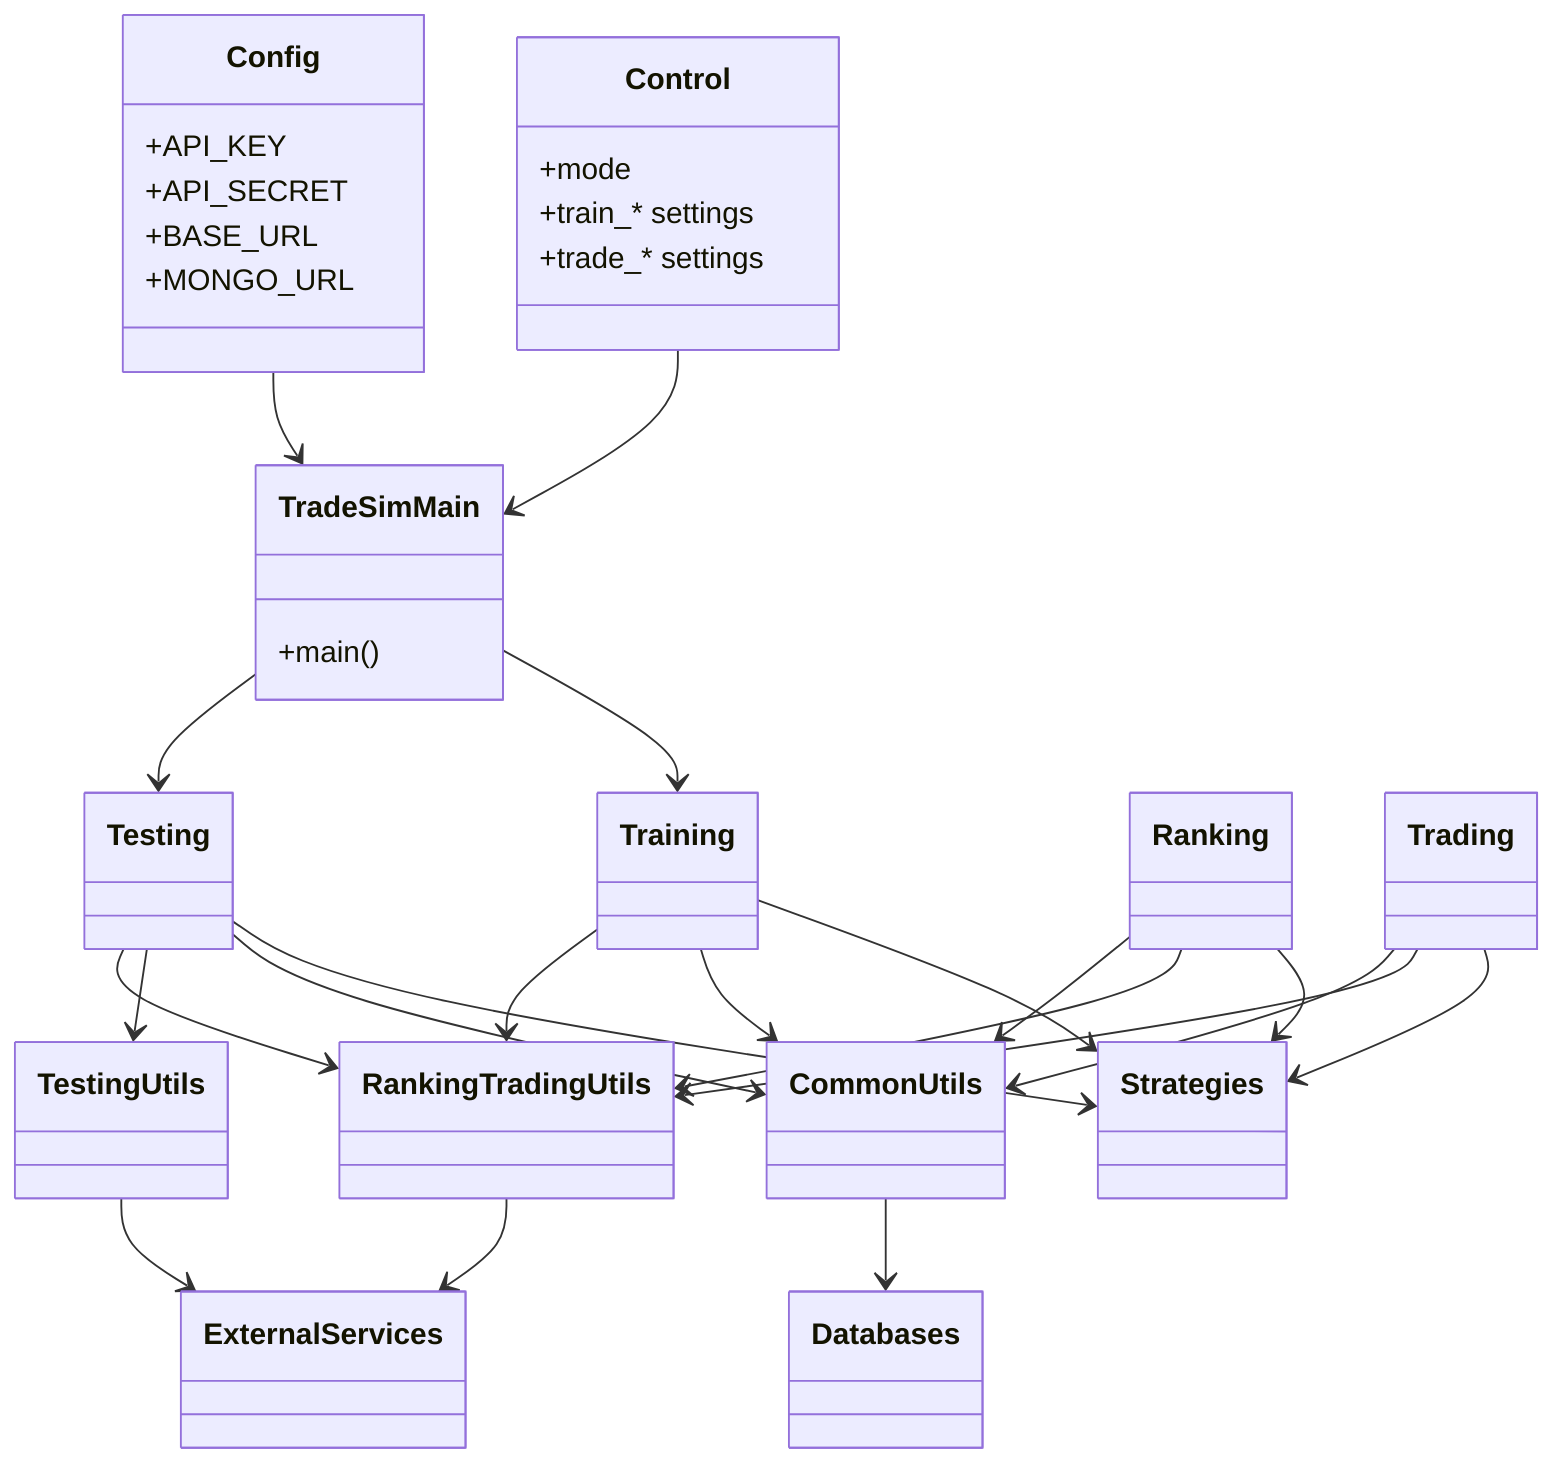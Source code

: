 classDiagram
    class Control {
        +mode
        +train_* settings
        +trade_* settings
    }
    class Config {
        +API_KEY
        +API_SECRET
        +BASE_URL
        +MONGO_URL
    }
    class TradeSimMain {
        +main()
    }
    class Training
    class Testing
    class Ranking
    class Trading
    class Strategies
    class CommonUtils
    class RankingTradingUtils
    class TestingUtils
    class Databases
    class ExternalServices

    Control --> TradeSimMain
    Config --> TradeSimMain

    TradeSimMain --> Training
    TradeSimMain --> Testing

    Training --> Strategies
    Training --> CommonUtils
    Training --> RankingTradingUtils

    Testing --> Strategies
    Testing --> CommonUtils
    Testing --> TestingUtils
    Testing --> RankingTradingUtils

    Ranking --> Strategies
    Ranking --> RankingTradingUtils
    Ranking --> CommonUtils

    Trading --> Strategies
    Trading --> RankingTradingUtils
    Trading --> CommonUtils

    CommonUtils --> Databases
    RankingTradingUtils --> ExternalServices
    TestingUtils --> ExternalServices
